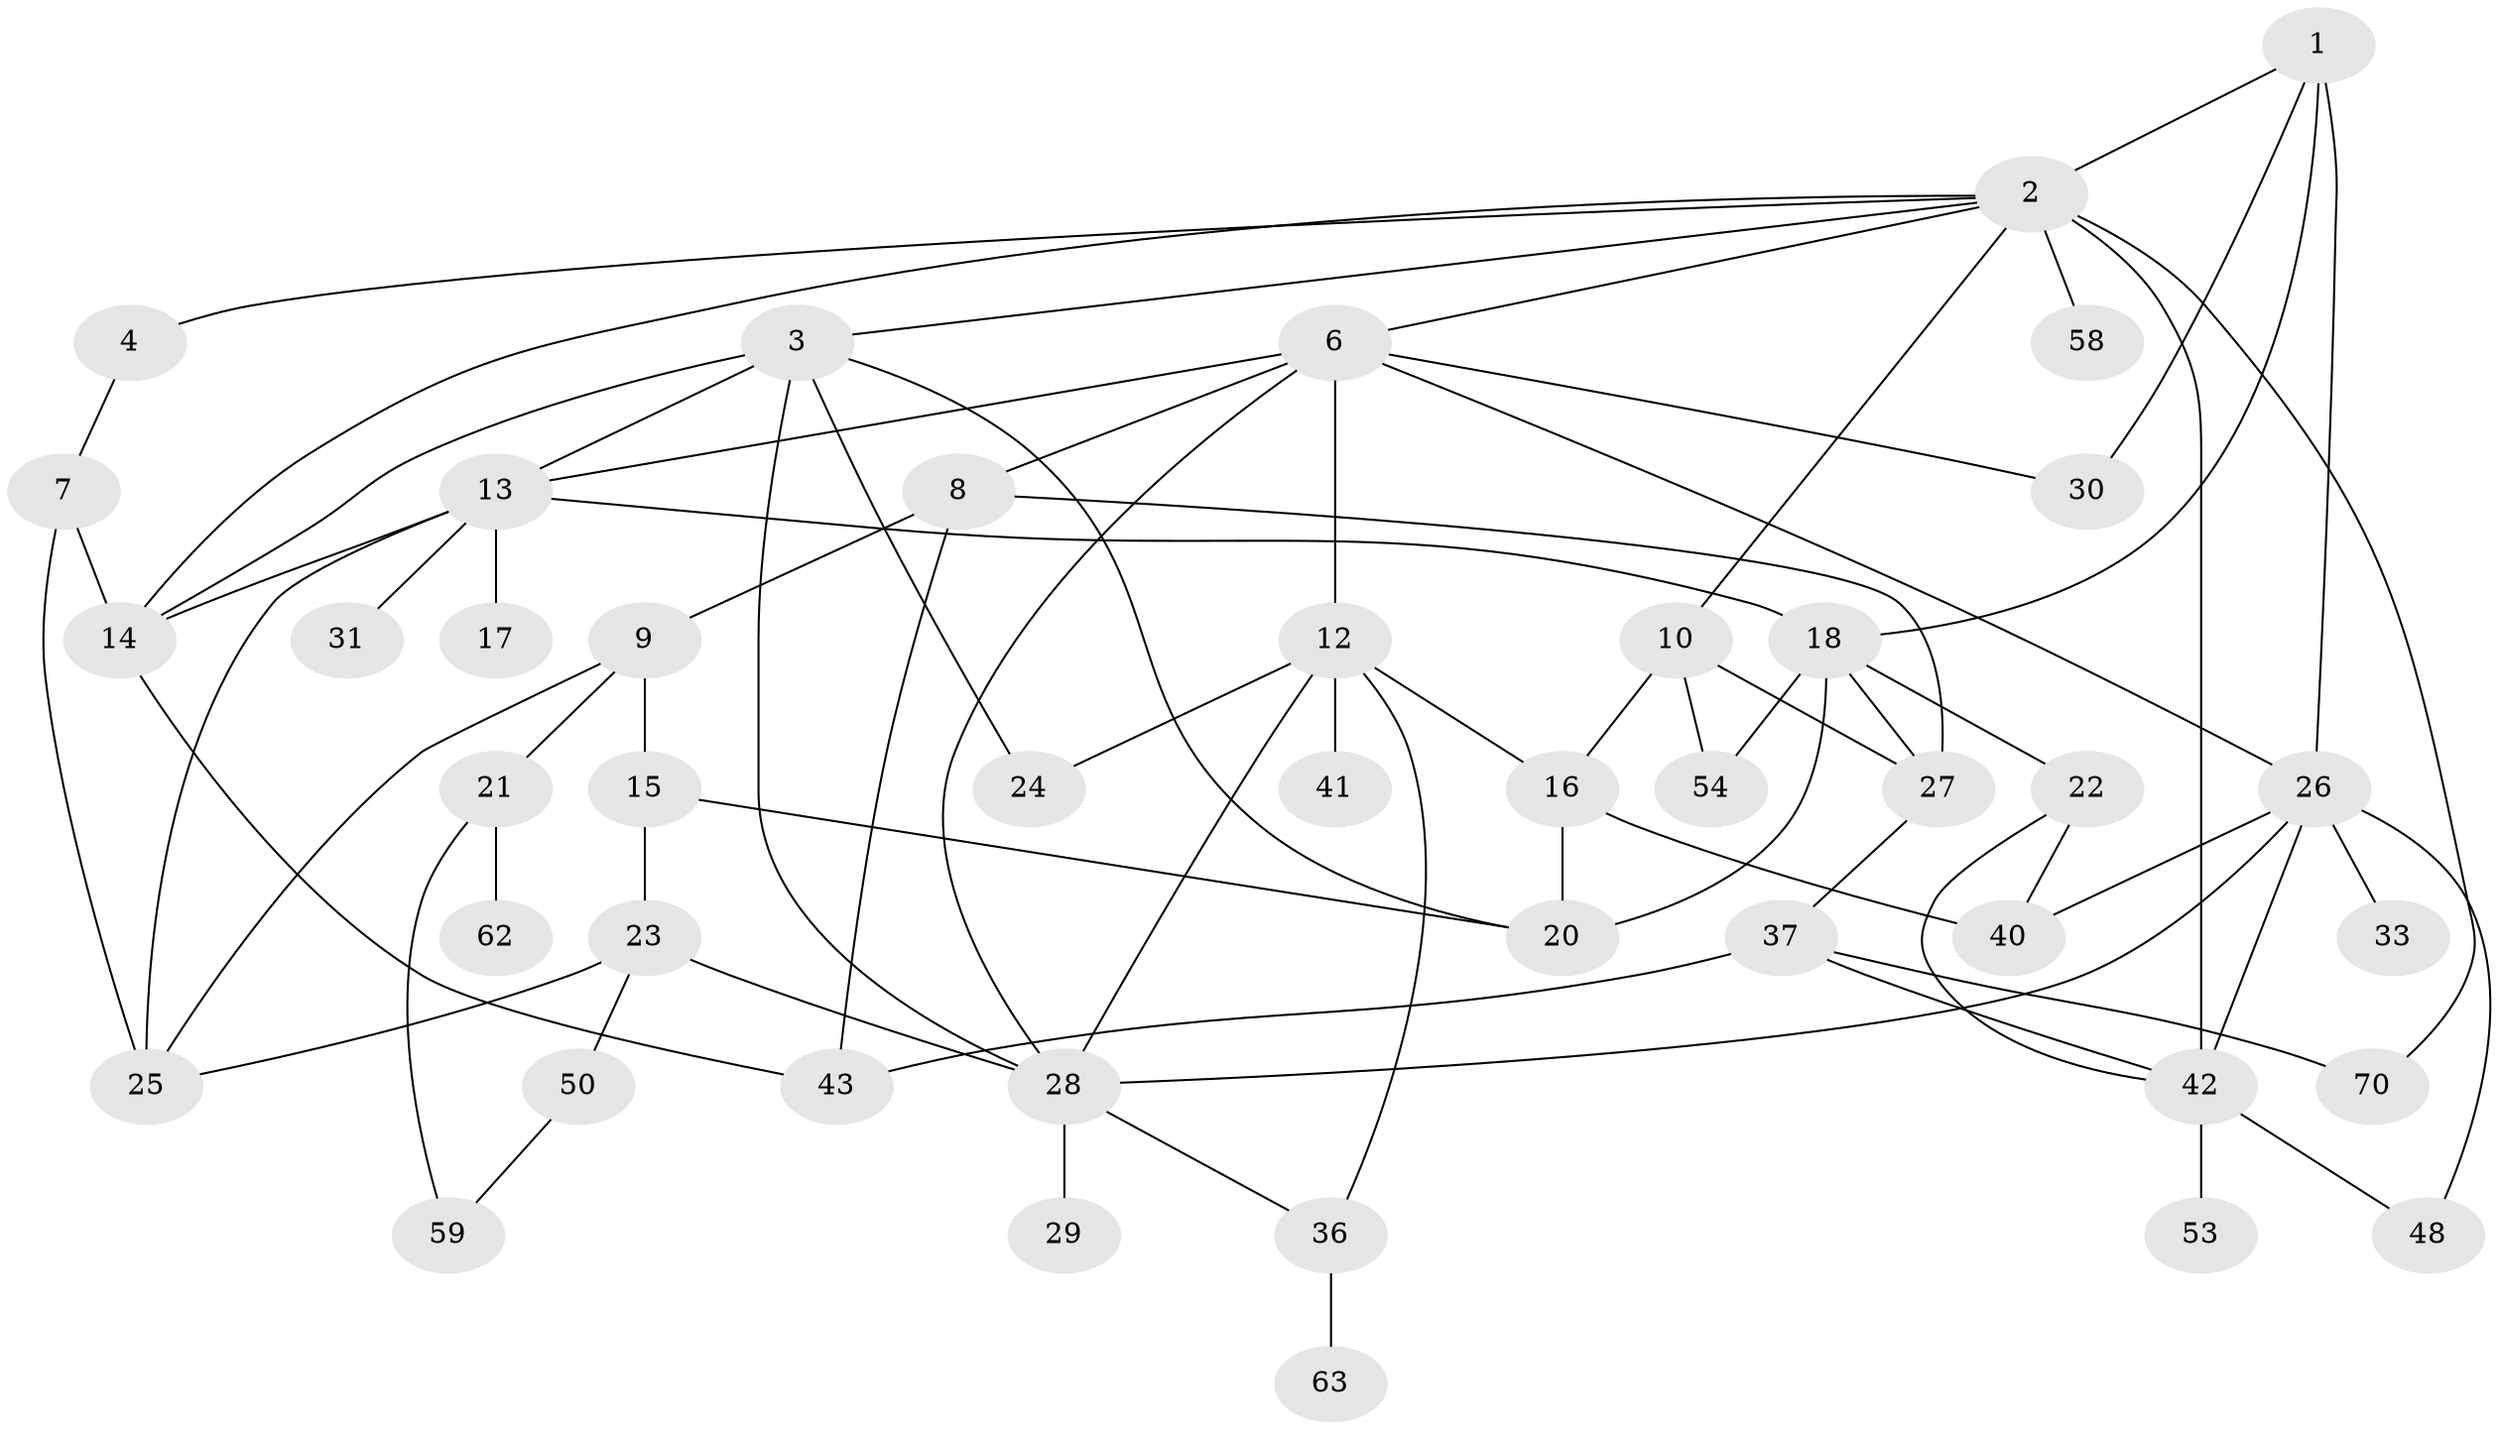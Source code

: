 // original degree distribution, {4: 0.1643835616438356, 8: 0.0136986301369863, 2: 0.3424657534246575, 7: 0.0547945205479452, 5: 0.0684931506849315, 1: 0.1643835616438356, 3: 0.1780821917808219, 6: 0.0136986301369863}
// Generated by graph-tools (version 1.1) at 2025/41/03/06/25 10:41:28]
// undirected, 44 vertices, 76 edges
graph export_dot {
graph [start="1"]
  node [color=gray90,style=filled];
  1 [super="+38"];
  2 [super="+5"];
  3 [super="+11"];
  4;
  6 [super="+35"];
  7 [super="+69"];
  8 [super="+66"];
  9 [super="+67"];
  10 [super="+61"];
  12 [super="+32"];
  13 [super="+44"];
  14;
  15 [super="+73"];
  16 [super="+49"];
  17;
  18 [super="+19"];
  20 [super="+46"];
  21 [super="+52"];
  22 [super="+65"];
  23 [super="+55"];
  24;
  25 [super="+39"];
  26 [super="+60"];
  27 [super="+34"];
  28 [super="+45"];
  29;
  30 [super="+51"];
  31 [super="+68"];
  33;
  36;
  37 [super="+56"];
  40 [super="+47"];
  41;
  42 [super="+72"];
  43 [super="+64"];
  48;
  50 [super="+57"];
  53;
  54;
  58;
  59;
  62;
  63;
  70 [super="+71"];
  1 -- 2;
  1 -- 26;
  1 -- 30;
  1 -- 18;
  2 -- 3;
  2 -- 4;
  2 -- 14;
  2 -- 42 [weight=2];
  2 -- 58;
  2 -- 70;
  2 -- 10;
  2 -- 6;
  3 -- 28;
  3 -- 24;
  3 -- 14;
  3 -- 13;
  3 -- 20;
  4 -- 7;
  6 -- 8;
  6 -- 12;
  6 -- 13;
  6 -- 30;
  6 -- 26;
  6 -- 28;
  7 -- 14;
  7 -- 25 [weight=2];
  8 -- 9;
  8 -- 27;
  8 -- 43;
  9 -- 15 [weight=2];
  9 -- 21;
  9 -- 25;
  10 -- 16;
  10 -- 27;
  10 -- 54;
  12 -- 24;
  12 -- 41;
  12 -- 28;
  12 -- 16;
  12 -- 36;
  13 -- 17;
  13 -- 18;
  13 -- 31;
  13 -- 14;
  13 -- 25;
  14 -- 43;
  15 -- 23;
  15 -- 20;
  16 -- 40;
  16 -- 20;
  18 -- 54;
  18 -- 27;
  18 -- 20;
  18 -- 22;
  21 -- 59;
  21 -- 62;
  22 -- 42;
  22 -- 40;
  23 -- 50;
  23 -- 25;
  23 -- 28;
  26 -- 28;
  26 -- 33;
  26 -- 42;
  26 -- 48;
  26 -- 40;
  27 -- 37;
  28 -- 29;
  28 -- 36;
  36 -- 63;
  37 -- 70;
  37 -- 42;
  37 -- 43;
  42 -- 48;
  42 -- 53;
  50 -- 59;
}
